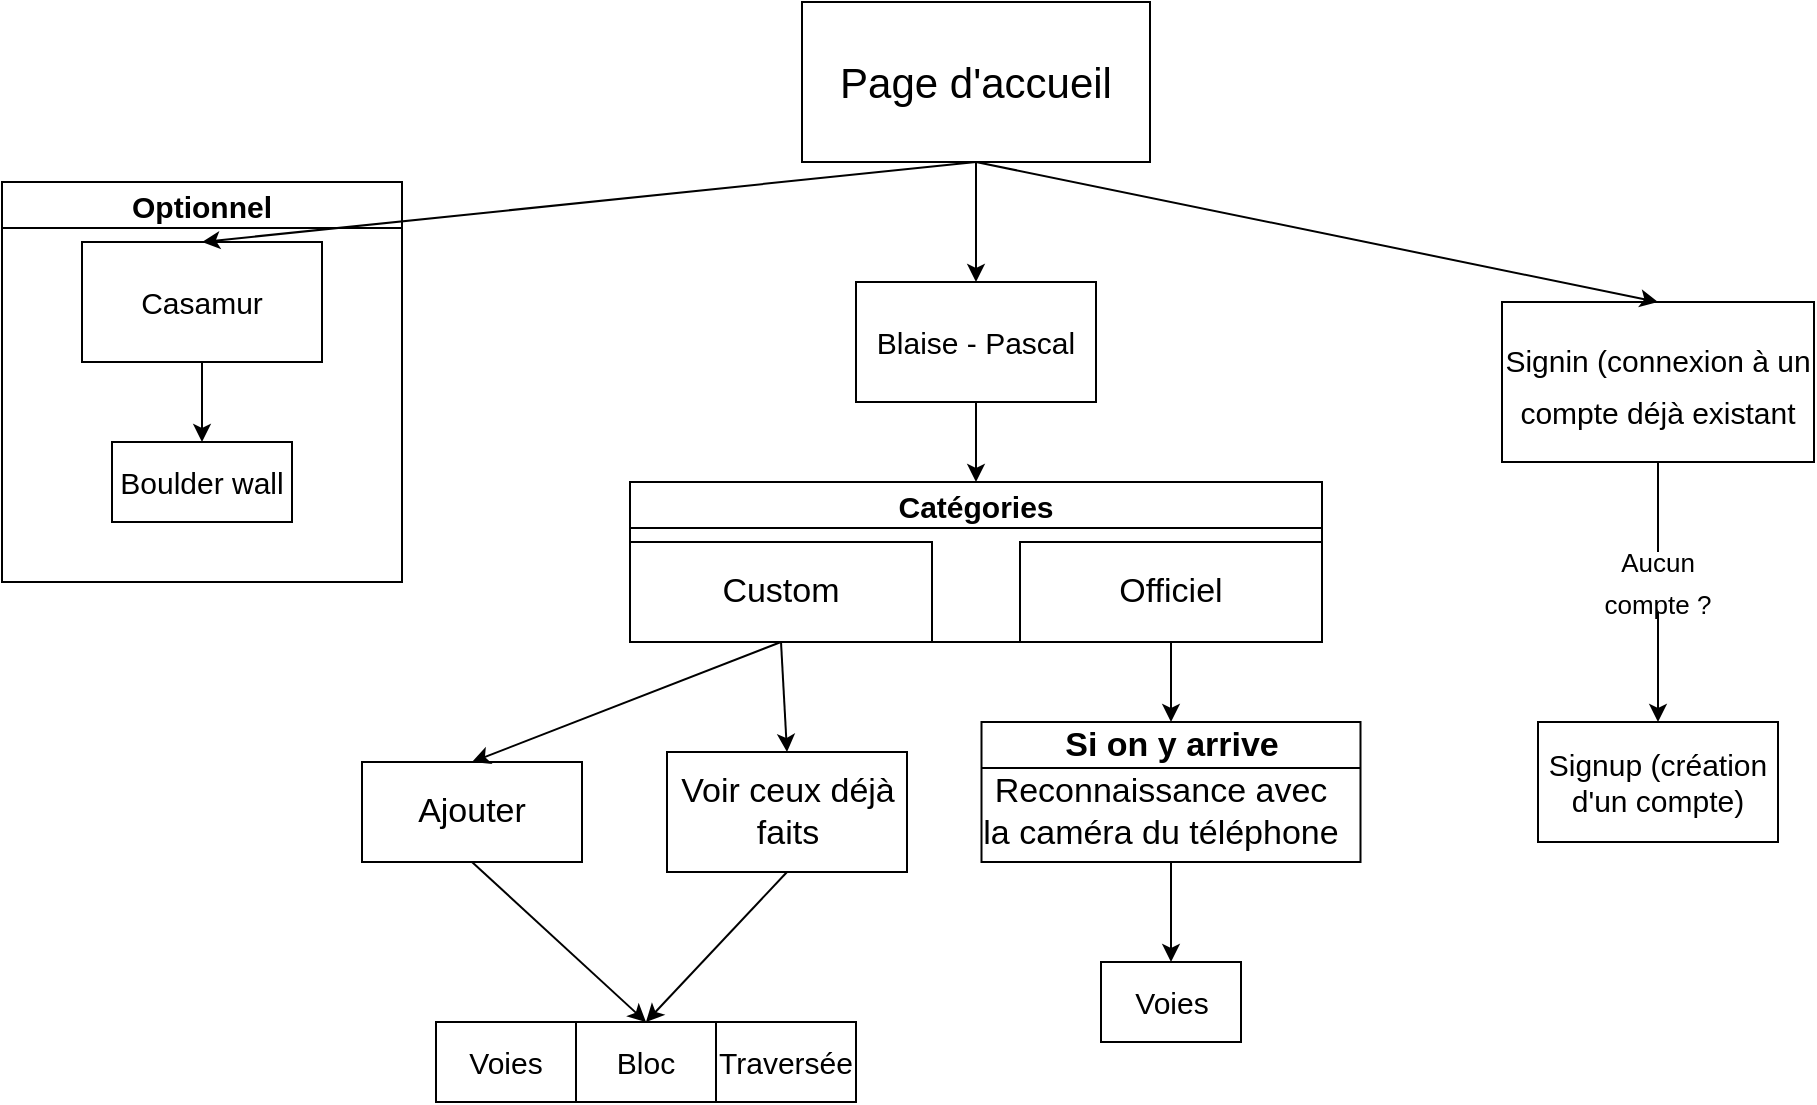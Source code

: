 <mxfile version="20.6.2" type="device"><diagram id="YV44zqDIwSKsmx7tBffe" name="Page-1"><mxGraphModel dx="2249" dy="834" grid="1" gridSize="10" guides="1" tooltips="1" connect="1" arrows="1" fold="1" page="1" pageScale="1" pageWidth="827" pageHeight="1169" math="0" shadow="0"><root><mxCell id="0"/><mxCell id="1" parent="0"/><mxCell id="4qUCaDUYieMOljogit8U-1" value="&lt;font style=&quot;font-size: 21px;&quot;&gt;Page d'accueil&lt;/font&gt;" style="rounded=0;whiteSpace=wrap;html=1;" vertex="1" parent="1"><mxGeometry x="230" y="40" width="174" height="80" as="geometry"/></mxCell><mxCell id="4qUCaDUYieMOljogit8U-2" value="&lt;font style=&quot;font-size: 15px;&quot;&gt;Signin (connexion à un compte déjà existant&lt;/font&gt;" style="rounded=0;whiteSpace=wrap;html=1;fontSize=21;" vertex="1" parent="1"><mxGeometry x="580" y="190" width="156" height="80" as="geometry"/></mxCell><mxCell id="4qUCaDUYieMOljogit8U-3" value="" style="endArrow=classic;html=1;rounded=0;fontSize=21;exitX=0.5;exitY=1;exitDx=0;exitDy=0;entryX=0.5;entryY=0;entryDx=0;entryDy=0;" edge="1" parent="1" source="4qUCaDUYieMOljogit8U-1" target="4qUCaDUYieMOljogit8U-2"><mxGeometry width="50" height="50" relative="1" as="geometry"><mxPoint x="400" y="450" as="sourcePoint"/><mxPoint x="450" y="400" as="targetPoint"/></mxGeometry></mxCell><mxCell id="4qUCaDUYieMOljogit8U-4" value="Signup (création d'un compte)" style="rounded=0;whiteSpace=wrap;html=1;fontSize=15;" vertex="1" parent="1"><mxGeometry x="598" y="400" width="120" height="60" as="geometry"/></mxCell><mxCell id="4qUCaDUYieMOljogit8U-5" value="" style="endArrow=classic;html=1;rounded=0;fontSize=15;entryX=0.5;entryY=0;entryDx=0;entryDy=0;startArrow=none;" edge="1" parent="1" source="4qUCaDUYieMOljogit8U-40" target="4qUCaDUYieMOljogit8U-4"><mxGeometry width="50" height="50" relative="1" as="geometry"><mxPoint x="400" y="400" as="sourcePoint"/><mxPoint x="450" y="350" as="targetPoint"/></mxGeometry></mxCell><mxCell id="4qUCaDUYieMOljogit8U-6" value="Voies" style="rounded=0;whiteSpace=wrap;html=1;fontSize=15;" vertex="1" parent="1"><mxGeometry x="379.5" y="520" width="70" height="40" as="geometry"/></mxCell><mxCell id="4qUCaDUYieMOljogit8U-8" value="Blaise - Pascal" style="rounded=0;whiteSpace=wrap;html=1;fontSize=15;" vertex="1" parent="1"><mxGeometry x="257" y="180" width="120" height="60" as="geometry"/></mxCell><mxCell id="4qUCaDUYieMOljogit8U-14" value="Optionnel" style="swimlane;whiteSpace=wrap;html=1;fontSize=15;" vertex="1" parent="1"><mxGeometry x="-170" y="130" width="200" height="200" as="geometry"/></mxCell><mxCell id="4qUCaDUYieMOljogit8U-15" value="Casamur" style="rounded=0;whiteSpace=wrap;html=1;fontSize=15;" vertex="1" parent="4qUCaDUYieMOljogit8U-14"><mxGeometry x="40" y="30" width="120" height="60" as="geometry"/></mxCell><mxCell id="4qUCaDUYieMOljogit8U-16" value="Boulder wall" style="rounded=0;whiteSpace=wrap;html=1;fontSize=15;" vertex="1" parent="4qUCaDUYieMOljogit8U-14"><mxGeometry x="55" y="130" width="90" height="40" as="geometry"/></mxCell><mxCell id="4qUCaDUYieMOljogit8U-17" value="" style="endArrow=classic;html=1;rounded=0;fontSize=15;exitX=0.5;exitY=1;exitDx=0;exitDy=0;entryX=0.5;entryY=0;entryDx=0;entryDy=0;" edge="1" parent="4qUCaDUYieMOljogit8U-14" source="4qUCaDUYieMOljogit8U-15" target="4qUCaDUYieMOljogit8U-16"><mxGeometry width="50" height="50" relative="1" as="geometry"><mxPoint x="180" y="330" as="sourcePoint"/><mxPoint x="230" y="280" as="targetPoint"/></mxGeometry></mxCell><mxCell id="4qUCaDUYieMOljogit8U-18" value="" style="endArrow=classic;html=1;rounded=0;fontSize=15;exitX=0.5;exitY=1;exitDx=0;exitDy=0;entryX=0.5;entryY=0;entryDx=0;entryDy=0;" edge="1" parent="1" source="4qUCaDUYieMOljogit8U-1" target="4qUCaDUYieMOljogit8U-8"><mxGeometry width="50" height="50" relative="1" as="geometry"><mxPoint x="-30" y="500" as="sourcePoint"/><mxPoint x="20" y="450" as="targetPoint"/></mxGeometry></mxCell><mxCell id="4qUCaDUYieMOljogit8U-19" value="" style="endArrow=classic;html=1;rounded=0;fontSize=15;exitX=0.5;exitY=1;exitDx=0;exitDy=0;entryX=0.5;entryY=0;entryDx=0;entryDy=0;" edge="1" parent="1" source="4qUCaDUYieMOljogit8U-1" target="4qUCaDUYieMOljogit8U-15"><mxGeometry width="50" height="50" relative="1" as="geometry"><mxPoint x="60" y="560" as="sourcePoint"/><mxPoint x="110" y="510" as="targetPoint"/></mxGeometry></mxCell><mxCell id="4qUCaDUYieMOljogit8U-21" value="Catégories" style="swimlane;whiteSpace=wrap;html=1;fontSize=15;" vertex="1" parent="1"><mxGeometry x="144" y="280" width="346" height="80" as="geometry"/></mxCell><mxCell id="4qUCaDUYieMOljogit8U-22" value="&lt;font style=&quot;font-size: 17px;&quot;&gt;Officiel&lt;/font&gt;" style="rounded=0;whiteSpace=wrap;html=1;fontSize=15;" vertex="1" parent="4qUCaDUYieMOljogit8U-21"><mxGeometry x="195" y="30" width="151" height="50" as="geometry"/></mxCell><mxCell id="4qUCaDUYieMOljogit8U-23" value="&lt;font style=&quot;font-size: 17px;&quot;&gt;Custom&lt;/font&gt;" style="rounded=0;whiteSpace=wrap;html=1;fontSize=15;" vertex="1" parent="4qUCaDUYieMOljogit8U-21"><mxGeometry y="30" width="151" height="50" as="geometry"/></mxCell><mxCell id="4qUCaDUYieMOljogit8U-25" value="" style="endArrow=classic;html=1;rounded=0;fontSize=17;exitX=0.5;exitY=1;exitDx=0;exitDy=0;entryX=0.5;entryY=0;entryDx=0;entryDy=0;" edge="1" parent="1" source="4qUCaDUYieMOljogit8U-22" target="4qUCaDUYieMOljogit8U-37"><mxGeometry width="50" height="50" relative="1" as="geometry"><mxPoint x="130" y="520" as="sourcePoint"/><mxPoint x="180" y="470" as="targetPoint"/></mxGeometry></mxCell><mxCell id="4qUCaDUYieMOljogit8U-26" value="Ajouter" style="rounded=0;whiteSpace=wrap;html=1;fontSize=17;" vertex="1" parent="1"><mxGeometry x="10" y="420" width="110" height="50" as="geometry"/></mxCell><mxCell id="4qUCaDUYieMOljogit8U-27" value="Voir ceux déjà faits" style="rounded=0;whiteSpace=wrap;html=1;fontSize=17;" vertex="1" parent="1"><mxGeometry x="162.5" y="415" width="120" height="60" as="geometry"/></mxCell><mxCell id="4qUCaDUYieMOljogit8U-28" value="" style="endArrow=classic;html=1;rounded=0;fontSize=17;exitX=0.5;exitY=1;exitDx=0;exitDy=0;entryX=0.5;entryY=0;entryDx=0;entryDy=0;" edge="1" parent="1" source="4qUCaDUYieMOljogit8U-23" target="4qUCaDUYieMOljogit8U-26"><mxGeometry width="50" height="50" relative="1" as="geometry"><mxPoint y="560" as="sourcePoint"/><mxPoint x="50" y="510" as="targetPoint"/></mxGeometry></mxCell><mxCell id="4qUCaDUYieMOljogit8U-29" value="" style="endArrow=classic;html=1;rounded=0;fontSize=17;exitX=0.5;exitY=1;exitDx=0;exitDy=0;entryX=0.5;entryY=0;entryDx=0;entryDy=0;" edge="1" parent="1" source="4qUCaDUYieMOljogit8U-23" target="4qUCaDUYieMOljogit8U-27"><mxGeometry width="50" height="50" relative="1" as="geometry"><mxPoint x="60" y="570" as="sourcePoint"/><mxPoint x="110" y="520" as="targetPoint"/></mxGeometry></mxCell><mxCell id="4qUCaDUYieMOljogit8U-31" value="Voies" style="rounded=0;whiteSpace=wrap;html=1;fontSize=15;" vertex="1" parent="1"><mxGeometry x="47" y="550" width="70" height="40" as="geometry"/></mxCell><mxCell id="4qUCaDUYieMOljogit8U-32" value="Bloc" style="rounded=0;whiteSpace=wrap;html=1;fontSize=15;" vertex="1" parent="1"><mxGeometry x="117" y="550" width="70" height="40" as="geometry"/></mxCell><mxCell id="4qUCaDUYieMOljogit8U-33" value="Traversée" style="rounded=0;whiteSpace=wrap;html=1;fontSize=15;" vertex="1" parent="1"><mxGeometry x="187" y="550" width="70" height="40" as="geometry"/></mxCell><mxCell id="4qUCaDUYieMOljogit8U-34" value="" style="endArrow=classic;html=1;rounded=0;fontSize=17;exitX=0.5;exitY=1;exitDx=0;exitDy=0;entryX=0.5;entryY=0;entryDx=0;entryDy=0;" edge="1" parent="1" source="4qUCaDUYieMOljogit8U-26" target="4qUCaDUYieMOljogit8U-32"><mxGeometry width="50" height="50" relative="1" as="geometry"><mxPoint x="-90" y="530" as="sourcePoint"/><mxPoint x="-40" y="480" as="targetPoint"/></mxGeometry></mxCell><mxCell id="4qUCaDUYieMOljogit8U-35" value="" style="endArrow=classic;html=1;rounded=0;fontSize=17;exitX=0.5;exitY=1;exitDx=0;exitDy=0;entryX=0.5;entryY=0;entryDx=0;entryDy=0;" edge="1" parent="1" source="4qUCaDUYieMOljogit8U-27" target="4qUCaDUYieMOljogit8U-32"><mxGeometry width="50" height="50" relative="1" as="geometry"><mxPoint x="155" y="465" as="sourcePoint"/><mxPoint x="265" y="550" as="targetPoint"/></mxGeometry></mxCell><mxCell id="4qUCaDUYieMOljogit8U-36" value="" style="endArrow=classic;html=1;rounded=0;fontSize=17;exitX=0.5;exitY=1;exitDx=0;exitDy=0;entryX=0.5;entryY=0;entryDx=0;entryDy=0;" edge="1" parent="1" source="4qUCaDUYieMOljogit8U-8" target="4qUCaDUYieMOljogit8U-21"><mxGeometry width="50" height="50" relative="1" as="geometry"><mxPoint x="-150" y="500" as="sourcePoint"/><mxPoint x="-100" y="450" as="targetPoint"/></mxGeometry></mxCell><mxCell id="4qUCaDUYieMOljogit8U-37" value="Si on y arrive" style="swimlane;whiteSpace=wrap;html=1;fontSize=17;" vertex="1" parent="1"><mxGeometry x="319.75" y="400" width="189.5" height="70" as="geometry"/></mxCell><mxCell id="4qUCaDUYieMOljogit8U-38" value="Reconnaissance avec&lt;br&gt;la caméra du téléphone" style="text;html=1;align=center;verticalAlign=middle;resizable=0;points=[];autosize=1;strokeColor=none;fillColor=none;fontSize=17;" vertex="1" parent="4qUCaDUYieMOljogit8U-37"><mxGeometry x="-10.5" y="20" width="200" height="50" as="geometry"/></mxCell><mxCell id="4qUCaDUYieMOljogit8U-39" value="" style="endArrow=classic;html=1;rounded=0;fontSize=17;entryX=0.5;entryY=0;entryDx=0;entryDy=0;" edge="1" parent="1" source="4qUCaDUYieMOljogit8U-37" target="4qUCaDUYieMOljogit8U-6"><mxGeometry width="50" height="50" relative="1" as="geometry"><mxPoint x="420" y="480" as="sourcePoint"/><mxPoint x="450" y="330" as="targetPoint"/></mxGeometry></mxCell><mxCell id="4qUCaDUYieMOljogit8U-40" value="&lt;font style=&quot;font-size: 13px;&quot;&gt;Aucun compte ?&lt;/font&gt;" style="text;html=1;strokeColor=none;fillColor=none;align=center;verticalAlign=middle;whiteSpace=wrap;rounded=0;fontSize=17;" vertex="1" parent="1"><mxGeometry x="628" y="315" width="60" height="30" as="geometry"/></mxCell><mxCell id="4qUCaDUYieMOljogit8U-41" value="" style="endArrow=none;html=1;rounded=0;fontSize=15;exitX=0.5;exitY=1;exitDx=0;exitDy=0;entryX=0.5;entryY=0;entryDx=0;entryDy=0;" edge="1" parent="1" source="4qUCaDUYieMOljogit8U-2" target="4qUCaDUYieMOljogit8U-40"><mxGeometry width="50" height="50" relative="1" as="geometry"><mxPoint x="658" y="270" as="sourcePoint"/><mxPoint x="658" y="400" as="targetPoint"/></mxGeometry></mxCell></root></mxGraphModel></diagram></mxfile>